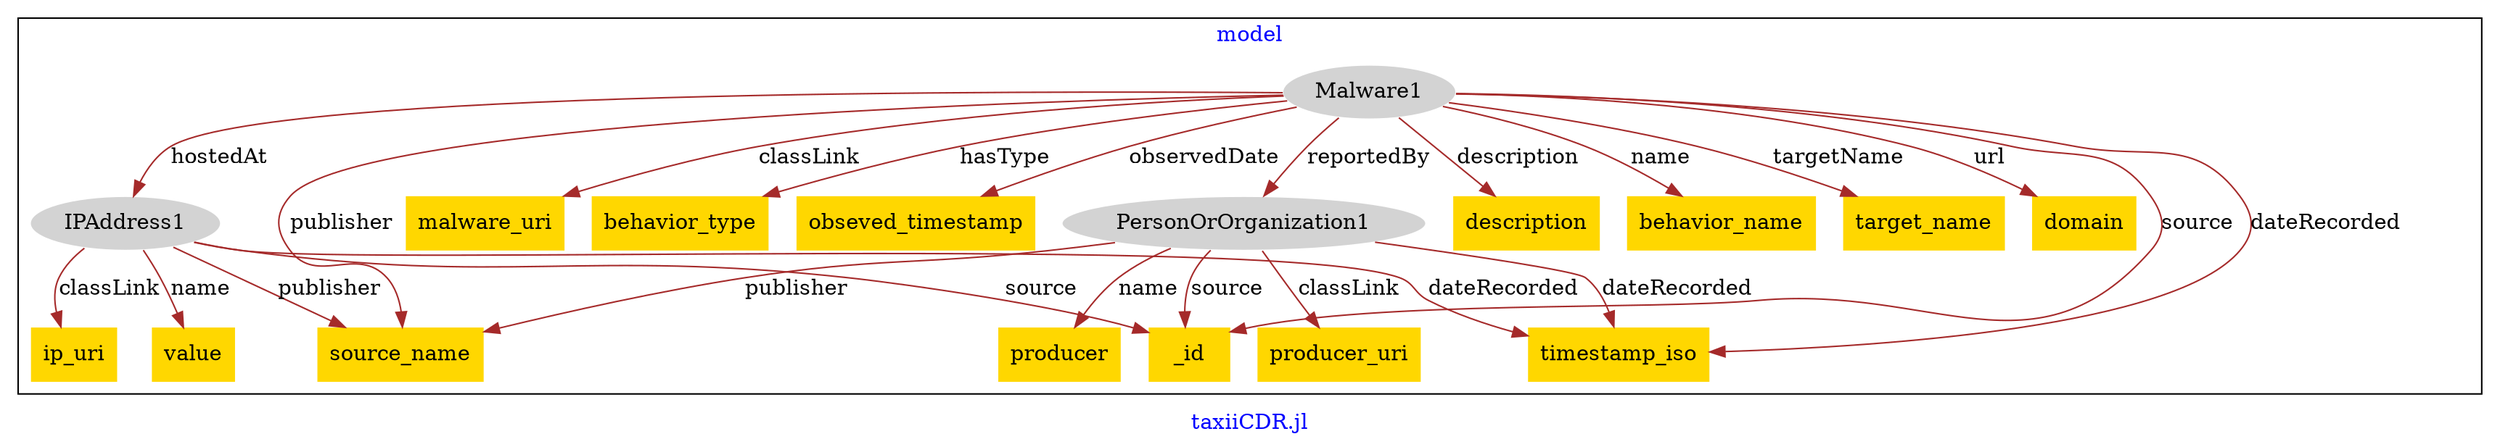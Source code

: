 digraph n0 {
fontcolor="blue"
remincross="true"
label="taxiiCDR.jl"
subgraph cluster {
label="model"
n2[style="filled",color="white",fillcolor="lightgray",label="IPAddress1"];
n3[shape="plaintext",style="filled",fillcolor="gold",label="ip_uri"];
n4[shape="plaintext",style="filled",fillcolor="gold",label="value"];
n5[shape="plaintext",style="filled",fillcolor="gold",label="source_name"];
n6[style="filled",color="white",fillcolor="lightgray",label="Malware1"];
n7[shape="plaintext",style="filled",fillcolor="gold",label="malware_uri"];
n8[shape="plaintext",style="filled",fillcolor="gold",label="behavior_type"];
n9[shape="plaintext",style="filled",fillcolor="gold",label="obseved_timestamp"];
n10[style="filled",color="white",fillcolor="lightgray",label="PersonOrOrganization1"];
n11[shape="plaintext",style="filled",fillcolor="gold",label="description"];
n12[shape="plaintext",style="filled",fillcolor="gold",label="behavior_name"];
n13[shape="plaintext",style="filled",fillcolor="gold",label="target_name"];
n14[shape="plaintext",style="filled",fillcolor="gold",label="domain"];
n15[shape="plaintext",style="filled",fillcolor="gold",label="producer_uri"];
n16[shape="plaintext",style="filled",fillcolor="gold",label="timestamp_iso"];
n17[shape="plaintext",style="filled",fillcolor="gold",label="producer"];
n18[shape="plaintext",style="filled",fillcolor="gold",label="_id"];
}
n2 -> n3[color="brown",fontcolor="black",label="classLink"]
n2 -> n4[color="brown",fontcolor="black",label="name"]
n2 -> n5[color="brown",fontcolor="black",label="publisher"]
n6 -> n7[color="brown",fontcolor="black",label="classLink"]
n6 -> n8[color="brown",fontcolor="black",label="hasType"]
n6 -> n9[color="brown",fontcolor="black",label="observedDate"]
n6 -> n10[color="brown",fontcolor="black",label="reportedBy"]
n6 -> n11[color="brown",fontcolor="black",label="description"]
n6 -> n12[color="brown",fontcolor="black",label="name"]
n6 -> n13[color="brown",fontcolor="black",label="targetName"]
n6 -> n14[color="brown",fontcolor="black",label="url"]
n10 -> n15[color="brown",fontcolor="black",label="classLink"]
n10 -> n16[color="brown",fontcolor="black",label="dateRecorded"]
n10 -> n17[color="brown",fontcolor="black",label="name"]
n10 -> n5[color="brown",fontcolor="black",label="publisher"]
n10 -> n18[color="brown",fontcolor="black",label="source"]
n6 -> n5[color="brown",fontcolor="black",label="publisher"]
n6 -> n2[color="brown",fontcolor="black",label="hostedAt"]
n6 -> n16[color="brown",fontcolor="black",label="dateRecorded"]
n6 -> n18[color="brown",fontcolor="black",label="source"]
n2 -> n18[color="brown",fontcolor="black",label="source"]
n2 -> n16[color="brown",fontcolor="black",label="dateRecorded"]
}
